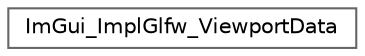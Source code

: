 digraph "类继承关系图"
{
 // LATEX_PDF_SIZE
  bgcolor="transparent";
  edge [fontname=Helvetica,fontsize=10,labelfontname=Helvetica,labelfontsize=10];
  node [fontname=Helvetica,fontsize=10,shape=box,height=0.2,width=0.4];
  rankdir="LR";
  Node0 [id="Node000000",label="ImGui_ImplGlfw_ViewportData",height=0.2,width=0.4,color="grey40", fillcolor="white", style="filled",URL="$struct_im_gui___impl_glfw___viewport_data.html",tooltip=" "];
}
